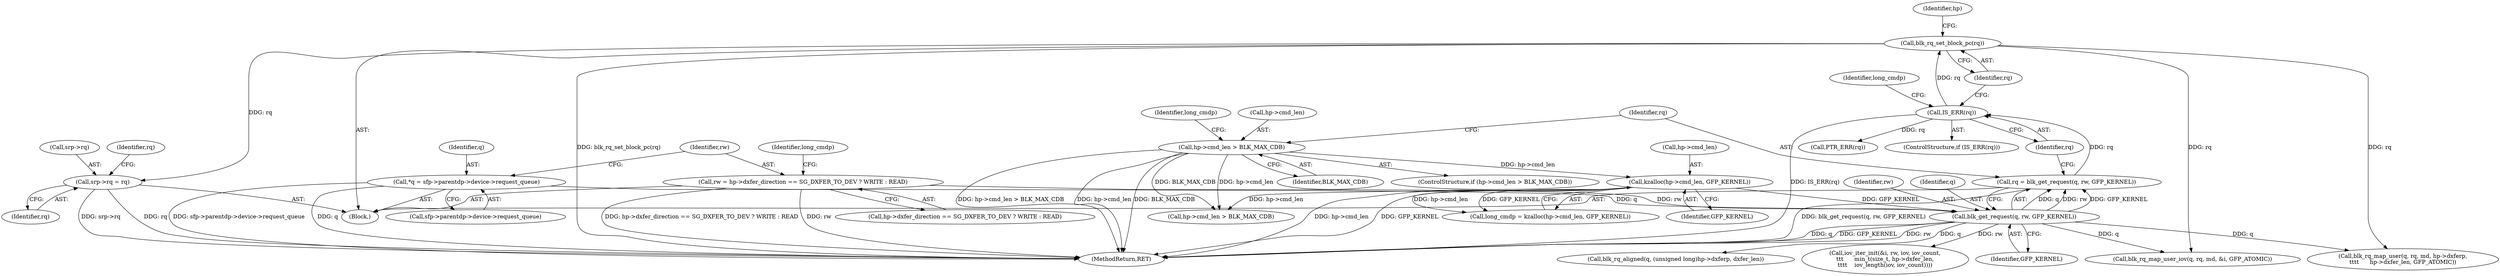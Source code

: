 digraph "0_linux_fdc81f45e9f57858da6351836507fbcf1b7583ee@pointer" {
"1000253" [label="(Call,srp->rq = rq)"];
"1000225" [label="(Call,blk_rq_set_block_pc(rq))"];
"1000217" [label="(Call,IS_ERR(rq))"];
"1000210" [label="(Call,rq = blk_get_request(q, rw, GFP_KERNEL))"];
"1000212" [label="(Call,blk_get_request(q, rw, GFP_KERNEL))"];
"1000155" [label="(Call,*q = sfp->parentdp->device->request_queue)"];
"1000167" [label="(Call,rw = hp->dxfer_direction == SG_DXFER_TO_DEV ? WRITE : READ)"];
"1000199" [label="(Call,kzalloc(hp->cmd_len, GFP_KERNEL))"];
"1000191" [label="(Call,hp->cmd_len > BLK_MAX_CDB)"];
"1000157" [label="(Call,sfp->parentdp->device->request_queue)"];
"1000226" [label="(Identifier,rq)"];
"1000195" [label="(Identifier,BLK_MAX_CDB)"];
"1000228" [label="(Call,hp->cmd_len > BLK_MAX_CDB)"];
"1000457" [label="(Call,blk_rq_map_user_iov(q, rq, md, &i, GFP_ATOMIC))"];
"1000200" [label="(Call,hp->cmd_len)"];
"1000156" [label="(Identifier,q)"];
"1000168" [label="(Identifier,rw)"];
"1000155" [label="(Call,*q = sfp->parentdp->device->request_queue)"];
"1000203" [label="(Identifier,GFP_KERNEL)"];
"1000312" [label="(Call,blk_rq_aligned(q, (unsigned long)hp->dxferp, dxfer_len))"];
"1000253" [label="(Call,srp->rq = rq)"];
"1000223" [label="(Call,PTR_ERR(rq))"];
"1000216" [label="(ControlStructure,if (IS_ERR(rq)))"];
"1000254" [label="(Call,srp->rq)"];
"1000257" [label="(Identifier,rq)"];
"1000192" [label="(Call,hp->cmd_len)"];
"1000169" [label="(Call,hp->dxfer_direction == SG_DXFER_TO_DEV ? WRITE : READ)"];
"1000469" [label="(Call,blk_rq_map_user(q, rq, md, hp->dxferp,\n\t\t\t\t      hp->dxfer_len, GFP_ATOMIC))"];
"1000260" [label="(Identifier,rq)"];
"1000198" [label="(Identifier,long_cmdp)"];
"1000230" [label="(Identifier,hp)"];
"1000221" [label="(Identifier,long_cmdp)"];
"1000211" [label="(Identifier,rq)"];
"1000197" [label="(Call,long_cmdp = kzalloc(hp->cmd_len, GFP_KERNEL))"];
"1000104" [label="(Block,)"];
"1000199" [label="(Call,kzalloc(hp->cmd_len, GFP_KERNEL))"];
"1000225" [label="(Call,blk_rq_set_block_pc(rq))"];
"1000212" [label="(Call,blk_get_request(q, rw, GFP_KERNEL))"];
"1000214" [label="(Identifier,rw)"];
"1000167" [label="(Call,rw = hp->dxfer_direction == SG_DXFER_TO_DEV ? WRITE : READ)"];
"1000217" [label="(Call,IS_ERR(rq))"];
"1000191" [label="(Call,hp->cmd_len > BLK_MAX_CDB)"];
"1000507" [label="(MethodReturn,RET)"];
"1000218" [label="(Identifier,rq)"];
"1000213" [label="(Identifier,q)"];
"1000179" [label="(Identifier,long_cmdp)"];
"1000190" [label="(ControlStructure,if (hp->cmd_len > BLK_MAX_CDB))"];
"1000210" [label="(Call,rq = blk_get_request(q, rw, GFP_KERNEL))"];
"1000441" [label="(Call,iov_iter_init(&i, rw, iov, iov_count,\n\t\t\t      min_t(size_t, hp->dxfer_len,\n\t\t\t\t    iov_length(iov, iov_count))))"];
"1000215" [label="(Identifier,GFP_KERNEL)"];
"1000253" -> "1000104"  [label="AST: "];
"1000253" -> "1000257"  [label="CFG: "];
"1000254" -> "1000253"  [label="AST: "];
"1000257" -> "1000253"  [label="AST: "];
"1000260" -> "1000253"  [label="CFG: "];
"1000253" -> "1000507"  [label="DDG: srp->rq"];
"1000253" -> "1000507"  [label="DDG: rq"];
"1000225" -> "1000253"  [label="DDG: rq"];
"1000225" -> "1000104"  [label="AST: "];
"1000225" -> "1000226"  [label="CFG: "];
"1000226" -> "1000225"  [label="AST: "];
"1000230" -> "1000225"  [label="CFG: "];
"1000225" -> "1000507"  [label="DDG: blk_rq_set_block_pc(rq)"];
"1000217" -> "1000225"  [label="DDG: rq"];
"1000225" -> "1000457"  [label="DDG: rq"];
"1000225" -> "1000469"  [label="DDG: rq"];
"1000217" -> "1000216"  [label="AST: "];
"1000217" -> "1000218"  [label="CFG: "];
"1000218" -> "1000217"  [label="AST: "];
"1000221" -> "1000217"  [label="CFG: "];
"1000226" -> "1000217"  [label="CFG: "];
"1000217" -> "1000507"  [label="DDG: IS_ERR(rq)"];
"1000210" -> "1000217"  [label="DDG: rq"];
"1000217" -> "1000223"  [label="DDG: rq"];
"1000210" -> "1000104"  [label="AST: "];
"1000210" -> "1000212"  [label="CFG: "];
"1000211" -> "1000210"  [label="AST: "];
"1000212" -> "1000210"  [label="AST: "];
"1000218" -> "1000210"  [label="CFG: "];
"1000210" -> "1000507"  [label="DDG: blk_get_request(q, rw, GFP_KERNEL)"];
"1000212" -> "1000210"  [label="DDG: q"];
"1000212" -> "1000210"  [label="DDG: rw"];
"1000212" -> "1000210"  [label="DDG: GFP_KERNEL"];
"1000212" -> "1000215"  [label="CFG: "];
"1000213" -> "1000212"  [label="AST: "];
"1000214" -> "1000212"  [label="AST: "];
"1000215" -> "1000212"  [label="AST: "];
"1000212" -> "1000507"  [label="DDG: rw"];
"1000212" -> "1000507"  [label="DDG: q"];
"1000212" -> "1000507"  [label="DDG: GFP_KERNEL"];
"1000155" -> "1000212"  [label="DDG: q"];
"1000167" -> "1000212"  [label="DDG: rw"];
"1000199" -> "1000212"  [label="DDG: GFP_KERNEL"];
"1000212" -> "1000312"  [label="DDG: q"];
"1000212" -> "1000441"  [label="DDG: rw"];
"1000212" -> "1000457"  [label="DDG: q"];
"1000212" -> "1000469"  [label="DDG: q"];
"1000155" -> "1000104"  [label="AST: "];
"1000155" -> "1000157"  [label="CFG: "];
"1000156" -> "1000155"  [label="AST: "];
"1000157" -> "1000155"  [label="AST: "];
"1000168" -> "1000155"  [label="CFG: "];
"1000155" -> "1000507"  [label="DDG: sfp->parentdp->device->request_queue"];
"1000155" -> "1000507"  [label="DDG: q"];
"1000167" -> "1000104"  [label="AST: "];
"1000167" -> "1000169"  [label="CFG: "];
"1000168" -> "1000167"  [label="AST: "];
"1000169" -> "1000167"  [label="AST: "];
"1000179" -> "1000167"  [label="CFG: "];
"1000167" -> "1000507"  [label="DDG: rw"];
"1000167" -> "1000507"  [label="DDG: hp->dxfer_direction == SG_DXFER_TO_DEV ? WRITE : READ"];
"1000199" -> "1000197"  [label="AST: "];
"1000199" -> "1000203"  [label="CFG: "];
"1000200" -> "1000199"  [label="AST: "];
"1000203" -> "1000199"  [label="AST: "];
"1000197" -> "1000199"  [label="CFG: "];
"1000199" -> "1000507"  [label="DDG: hp->cmd_len"];
"1000199" -> "1000507"  [label="DDG: GFP_KERNEL"];
"1000199" -> "1000197"  [label="DDG: hp->cmd_len"];
"1000199" -> "1000197"  [label="DDG: GFP_KERNEL"];
"1000191" -> "1000199"  [label="DDG: hp->cmd_len"];
"1000199" -> "1000228"  [label="DDG: hp->cmd_len"];
"1000191" -> "1000190"  [label="AST: "];
"1000191" -> "1000195"  [label="CFG: "];
"1000192" -> "1000191"  [label="AST: "];
"1000195" -> "1000191"  [label="AST: "];
"1000198" -> "1000191"  [label="CFG: "];
"1000211" -> "1000191"  [label="CFG: "];
"1000191" -> "1000507"  [label="DDG: BLK_MAX_CDB"];
"1000191" -> "1000507"  [label="DDG: hp->cmd_len > BLK_MAX_CDB"];
"1000191" -> "1000507"  [label="DDG: hp->cmd_len"];
"1000191" -> "1000228"  [label="DDG: hp->cmd_len"];
"1000191" -> "1000228"  [label="DDG: BLK_MAX_CDB"];
}
